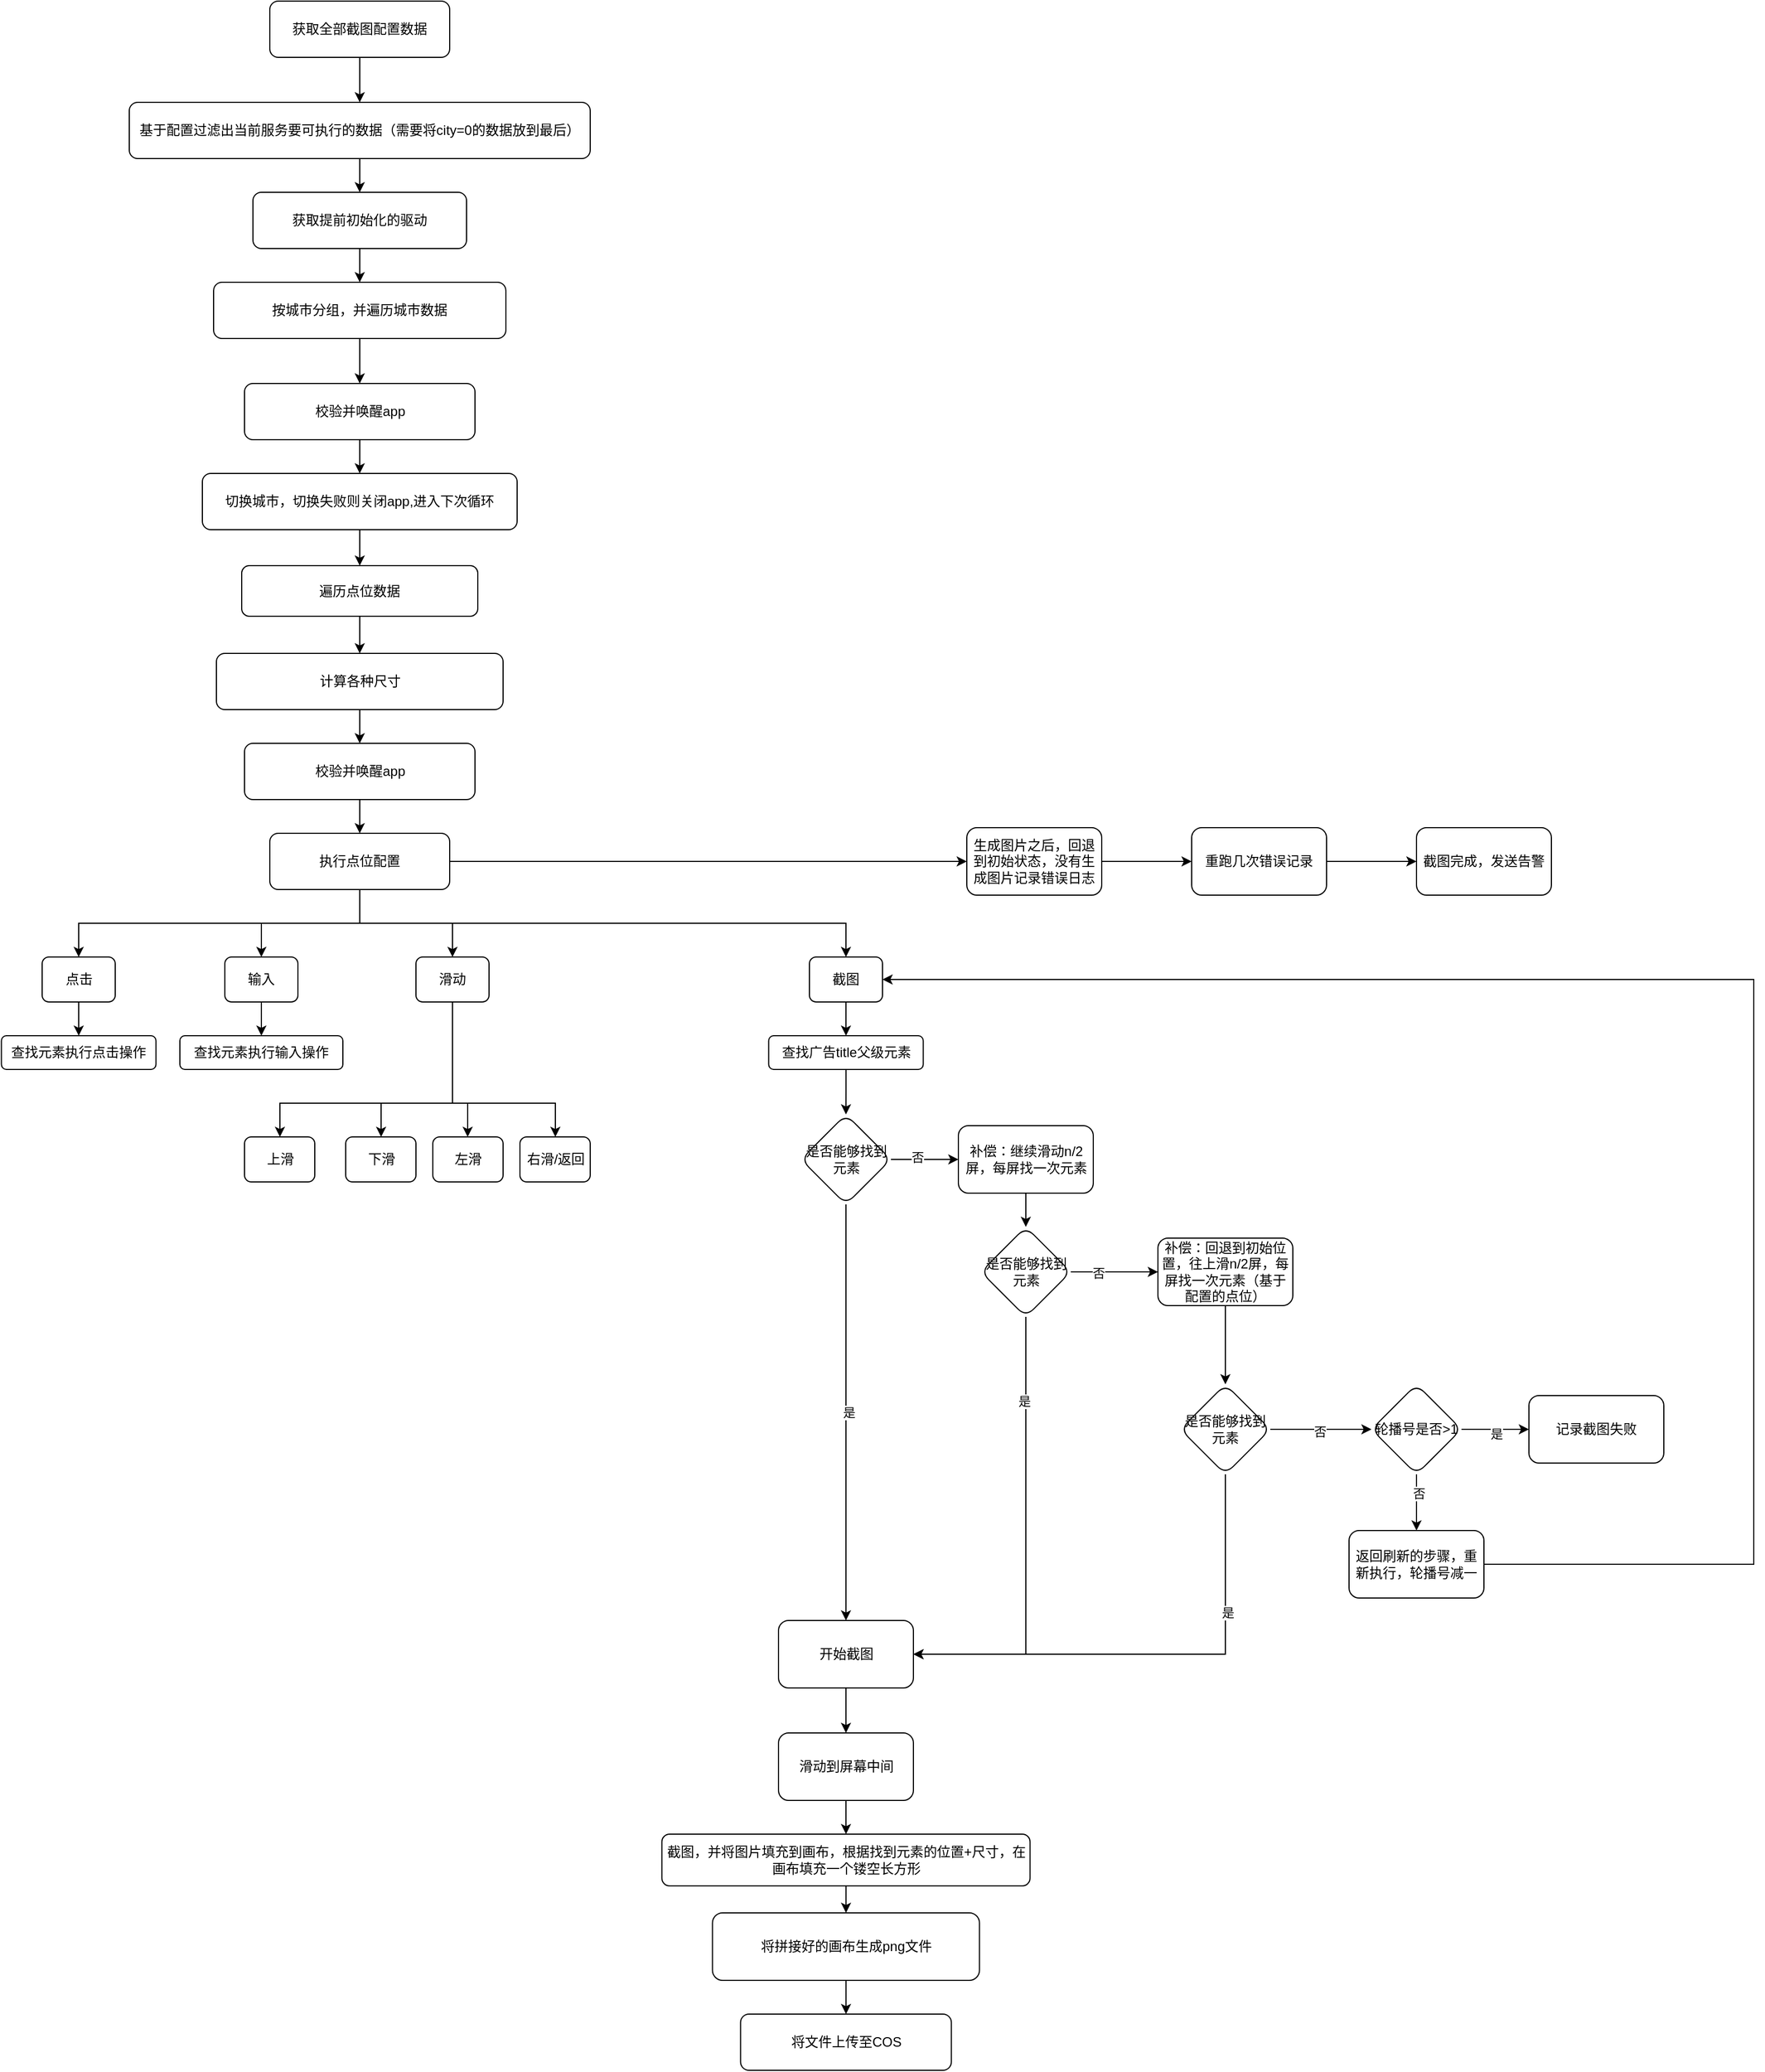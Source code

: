 <mxfile version="21.7.2" type="github">
  <diagram name="第 1 页" id="TrwsholyzrnR3m-dR5as">
    <mxGraphModel dx="2623" dy="1170" grid="1" gridSize="10" guides="1" tooltips="1" connect="1" arrows="1" fold="1" page="1" pageScale="1" pageWidth="827" pageHeight="1169" math="0" shadow="0">
      <root>
        <mxCell id="0" />
        <mxCell id="1" parent="0" />
        <mxCell id="zyPBT3nkPfOlx9yblsIw-3" value="" style="edgeStyle=orthogonalEdgeStyle;rounded=0;orthogonalLoop=1;jettySize=auto;html=1;" edge="1" parent="1" source="zyPBT3nkPfOlx9yblsIw-1" target="zyPBT3nkPfOlx9yblsIw-2">
          <mxGeometry relative="1" as="geometry" />
        </mxCell>
        <mxCell id="zyPBT3nkPfOlx9yblsIw-1" value="获取全部截图配置数据" style="rounded=1;whiteSpace=wrap;html=1;" vertex="1" parent="1">
          <mxGeometry x="210" y="60" width="160" height="50" as="geometry" />
        </mxCell>
        <mxCell id="zyPBT3nkPfOlx9yblsIw-5" value="" style="edgeStyle=orthogonalEdgeStyle;rounded=0;orthogonalLoop=1;jettySize=auto;html=1;" edge="1" parent="1" source="zyPBT3nkPfOlx9yblsIw-2" target="zyPBT3nkPfOlx9yblsIw-4">
          <mxGeometry relative="1" as="geometry" />
        </mxCell>
        <mxCell id="zyPBT3nkPfOlx9yblsIw-2" value="基于配置过滤出当前服务要可执行的数据（需要将city=0的数据放到最后）" style="whiteSpace=wrap;html=1;rounded=1;" vertex="1" parent="1">
          <mxGeometry x="85" y="150" width="410" height="50" as="geometry" />
        </mxCell>
        <mxCell id="zyPBT3nkPfOlx9yblsIw-13" value="" style="edgeStyle=orthogonalEdgeStyle;rounded=0;orthogonalLoop=1;jettySize=auto;html=1;" edge="1" parent="1" source="zyPBT3nkPfOlx9yblsIw-4" target="zyPBT3nkPfOlx9yblsIw-12">
          <mxGeometry relative="1" as="geometry" />
        </mxCell>
        <mxCell id="zyPBT3nkPfOlx9yblsIw-4" value="获取提前初始化的驱动" style="whiteSpace=wrap;html=1;rounded=1;" vertex="1" parent="1">
          <mxGeometry x="195" y="230" width="190" height="50" as="geometry" />
        </mxCell>
        <mxCell id="zyPBT3nkPfOlx9yblsIw-9" value="" style="edgeStyle=orthogonalEdgeStyle;rounded=0;orthogonalLoop=1;jettySize=auto;html=1;" edge="1" parent="1" source="zyPBT3nkPfOlx9yblsIw-6" target="zyPBT3nkPfOlx9yblsIw-8">
          <mxGeometry relative="1" as="geometry" />
        </mxCell>
        <mxCell id="zyPBT3nkPfOlx9yblsIw-6" value="校验并唤醒app" style="whiteSpace=wrap;html=1;rounded=1;" vertex="1" parent="1">
          <mxGeometry x="187.5" y="400" width="205" height="50" as="geometry" />
        </mxCell>
        <mxCell id="zyPBT3nkPfOlx9yblsIw-23" value="" style="edgeStyle=orthogonalEdgeStyle;rounded=0;orthogonalLoop=1;jettySize=auto;html=1;" edge="1" parent="1" source="zyPBT3nkPfOlx9yblsIw-8" target="zyPBT3nkPfOlx9yblsIw-22">
          <mxGeometry relative="1" as="geometry" />
        </mxCell>
        <mxCell id="zyPBT3nkPfOlx9yblsIw-8" value="切换城市，切换失败则关闭app,进入下次循环" style="whiteSpace=wrap;html=1;rounded=1;" vertex="1" parent="1">
          <mxGeometry x="150" y="480" width="280" height="50" as="geometry" />
        </mxCell>
        <mxCell id="zyPBT3nkPfOlx9yblsIw-14" style="edgeStyle=orthogonalEdgeStyle;rounded=0;orthogonalLoop=1;jettySize=auto;html=1;entryX=0.5;entryY=0;entryDx=0;entryDy=0;" edge="1" parent="1" source="zyPBT3nkPfOlx9yblsIw-12" target="zyPBT3nkPfOlx9yblsIw-6">
          <mxGeometry relative="1" as="geometry" />
        </mxCell>
        <mxCell id="zyPBT3nkPfOlx9yblsIw-12" value="按城市分组，并遍历城市数据" style="whiteSpace=wrap;html=1;rounded=1;" vertex="1" parent="1">
          <mxGeometry x="160" y="310" width="260" height="50" as="geometry" />
        </mxCell>
        <mxCell id="zyPBT3nkPfOlx9yblsIw-27" style="edgeStyle=orthogonalEdgeStyle;rounded=0;orthogonalLoop=1;jettySize=auto;html=1;exitX=0.5;exitY=1;exitDx=0;exitDy=0;" edge="1" parent="1" source="zyPBT3nkPfOlx9yblsIw-15" target="zyPBT3nkPfOlx9yblsIw-25">
          <mxGeometry relative="1" as="geometry" />
        </mxCell>
        <mxCell id="zyPBT3nkPfOlx9yblsIw-15" value="计算各种尺寸" style="whiteSpace=wrap;html=1;rounded=1;" vertex="1" parent="1">
          <mxGeometry x="162.5" y="640" width="255" height="50" as="geometry" />
        </mxCell>
        <mxCell id="zyPBT3nkPfOlx9yblsIw-24" style="edgeStyle=orthogonalEdgeStyle;rounded=0;orthogonalLoop=1;jettySize=auto;html=1;" edge="1" parent="1" source="zyPBT3nkPfOlx9yblsIw-22" target="zyPBT3nkPfOlx9yblsIw-15">
          <mxGeometry relative="1" as="geometry" />
        </mxCell>
        <mxCell id="zyPBT3nkPfOlx9yblsIw-22" value="遍历点位数据" style="whiteSpace=wrap;html=1;rounded=1;" vertex="1" parent="1">
          <mxGeometry x="185" y="562" width="210" height="45" as="geometry" />
        </mxCell>
        <mxCell id="zyPBT3nkPfOlx9yblsIw-29" value="" style="edgeStyle=orthogonalEdgeStyle;rounded=0;orthogonalLoop=1;jettySize=auto;html=1;" edge="1" parent="1" source="zyPBT3nkPfOlx9yblsIw-25" target="zyPBT3nkPfOlx9yblsIw-28">
          <mxGeometry relative="1" as="geometry" />
        </mxCell>
        <mxCell id="zyPBT3nkPfOlx9yblsIw-25" value="校验并唤醒app" style="whiteSpace=wrap;html=1;rounded=1;" vertex="1" parent="1">
          <mxGeometry x="187.5" y="720" width="205" height="50" as="geometry" />
        </mxCell>
        <mxCell id="zyPBT3nkPfOlx9yblsIw-38" style="edgeStyle=orthogonalEdgeStyle;rounded=0;orthogonalLoop=1;jettySize=auto;html=1;" edge="1" parent="1" target="zyPBT3nkPfOlx9yblsIw-34">
          <mxGeometry relative="1" as="geometry">
            <mxPoint x="290" y="850" as="sourcePoint" />
            <Array as="points">
              <mxPoint x="290" y="880" />
              <mxPoint x="40" y="880" />
            </Array>
          </mxGeometry>
        </mxCell>
        <mxCell id="zyPBT3nkPfOlx9yblsIw-39" value="" style="edgeStyle=orthogonalEdgeStyle;rounded=0;orthogonalLoop=1;jettySize=auto;html=1;" edge="1" parent="1" source="zyPBT3nkPfOlx9yblsIw-28" target="zyPBT3nkPfOlx9yblsIw-35">
          <mxGeometry relative="1" as="geometry" />
        </mxCell>
        <mxCell id="zyPBT3nkPfOlx9yblsIw-40" style="edgeStyle=orthogonalEdgeStyle;rounded=0;orthogonalLoop=1;jettySize=auto;html=1;" edge="1" parent="1" source="zyPBT3nkPfOlx9yblsIw-28" target="zyPBT3nkPfOlx9yblsIw-36">
          <mxGeometry relative="1" as="geometry" />
        </mxCell>
        <mxCell id="zyPBT3nkPfOlx9yblsIw-41" style="edgeStyle=orthogonalEdgeStyle;rounded=0;orthogonalLoop=1;jettySize=auto;html=1;entryX=0.5;entryY=0;entryDx=0;entryDy=0;exitX=0.5;exitY=1;exitDx=0;exitDy=0;" edge="1" parent="1" source="zyPBT3nkPfOlx9yblsIw-28" target="zyPBT3nkPfOlx9yblsIw-37">
          <mxGeometry relative="1" as="geometry" />
        </mxCell>
        <mxCell id="zyPBT3nkPfOlx9yblsIw-105" value="" style="edgeStyle=orthogonalEdgeStyle;rounded=0;orthogonalLoop=1;jettySize=auto;html=1;" edge="1" parent="1" source="zyPBT3nkPfOlx9yblsIw-28" target="zyPBT3nkPfOlx9yblsIw-104">
          <mxGeometry relative="1" as="geometry" />
        </mxCell>
        <mxCell id="zyPBT3nkPfOlx9yblsIw-28" value="执行点位配置" style="whiteSpace=wrap;html=1;rounded=1;" vertex="1" parent="1">
          <mxGeometry x="210" y="800" width="160" height="50" as="geometry" />
        </mxCell>
        <mxCell id="zyPBT3nkPfOlx9yblsIw-44" value="" style="edgeStyle=orthogonalEdgeStyle;rounded=0;orthogonalLoop=1;jettySize=auto;html=1;" edge="1" parent="1" source="zyPBT3nkPfOlx9yblsIw-34" target="zyPBT3nkPfOlx9yblsIw-43">
          <mxGeometry relative="1" as="geometry" />
        </mxCell>
        <mxCell id="zyPBT3nkPfOlx9yblsIw-34" value="点击" style="rounded=1;whiteSpace=wrap;html=1;" vertex="1" parent="1">
          <mxGeometry x="7.5" y="910" width="65" height="40" as="geometry" />
        </mxCell>
        <mxCell id="zyPBT3nkPfOlx9yblsIw-46" value="" style="edgeStyle=orthogonalEdgeStyle;rounded=0;orthogonalLoop=1;jettySize=auto;html=1;" edge="1" parent="1" source="zyPBT3nkPfOlx9yblsIw-35" target="zyPBT3nkPfOlx9yblsIw-45">
          <mxGeometry relative="1" as="geometry" />
        </mxCell>
        <mxCell id="zyPBT3nkPfOlx9yblsIw-35" value="输入" style="rounded=1;whiteSpace=wrap;html=1;" vertex="1" parent="1">
          <mxGeometry x="170" y="910" width="65" height="40" as="geometry" />
        </mxCell>
        <mxCell id="zyPBT3nkPfOlx9yblsIw-48" value="" style="edgeStyle=orthogonalEdgeStyle;rounded=0;orthogonalLoop=1;jettySize=auto;html=1;" edge="1" parent="1" source="zyPBT3nkPfOlx9yblsIw-36" target="zyPBT3nkPfOlx9yblsIw-47">
          <mxGeometry relative="1" as="geometry">
            <Array as="points">
              <mxPoint x="373" y="1040" />
              <mxPoint x="219" y="1040" />
            </Array>
          </mxGeometry>
        </mxCell>
        <mxCell id="zyPBT3nkPfOlx9yblsIw-52" style="edgeStyle=orthogonalEdgeStyle;rounded=0;orthogonalLoop=1;jettySize=auto;html=1;" edge="1" parent="1" source="zyPBT3nkPfOlx9yblsIw-36" target="zyPBT3nkPfOlx9yblsIw-49">
          <mxGeometry relative="1" as="geometry">
            <Array as="points">
              <mxPoint x="373" y="1040" />
              <mxPoint x="309" y="1040" />
            </Array>
          </mxGeometry>
        </mxCell>
        <mxCell id="zyPBT3nkPfOlx9yblsIw-53" style="edgeStyle=orthogonalEdgeStyle;rounded=0;orthogonalLoop=1;jettySize=auto;html=1;" edge="1" parent="1" source="zyPBT3nkPfOlx9yblsIw-36" target="zyPBT3nkPfOlx9yblsIw-50">
          <mxGeometry relative="1" as="geometry">
            <Array as="points">
              <mxPoint x="373" y="1040" />
              <mxPoint x="386" y="1040" />
            </Array>
          </mxGeometry>
        </mxCell>
        <mxCell id="zyPBT3nkPfOlx9yblsIw-54" style="edgeStyle=orthogonalEdgeStyle;rounded=0;orthogonalLoop=1;jettySize=auto;html=1;" edge="1" parent="1" source="zyPBT3nkPfOlx9yblsIw-36" target="zyPBT3nkPfOlx9yblsIw-51">
          <mxGeometry relative="1" as="geometry">
            <Array as="points">
              <mxPoint x="373" y="1040" />
              <mxPoint x="464" y="1040" />
            </Array>
          </mxGeometry>
        </mxCell>
        <mxCell id="zyPBT3nkPfOlx9yblsIw-36" value="滑动" style="rounded=1;whiteSpace=wrap;html=1;" vertex="1" parent="1">
          <mxGeometry x="340" y="910" width="65" height="40" as="geometry" />
        </mxCell>
        <mxCell id="zyPBT3nkPfOlx9yblsIw-56" value="" style="edgeStyle=orthogonalEdgeStyle;rounded=0;orthogonalLoop=1;jettySize=auto;html=1;" edge="1" parent="1" source="zyPBT3nkPfOlx9yblsIw-37" target="zyPBT3nkPfOlx9yblsIw-55">
          <mxGeometry relative="1" as="geometry" />
        </mxCell>
        <mxCell id="zyPBT3nkPfOlx9yblsIw-37" value="截图" style="rounded=1;whiteSpace=wrap;html=1;" vertex="1" parent="1">
          <mxGeometry x="690" y="910" width="65" height="40" as="geometry" />
        </mxCell>
        <mxCell id="zyPBT3nkPfOlx9yblsIw-43" value="查找元素执行点击操作" style="whiteSpace=wrap;html=1;rounded=1;" vertex="1" parent="1">
          <mxGeometry x="-28.75" y="980" width="137.5" height="30" as="geometry" />
        </mxCell>
        <mxCell id="zyPBT3nkPfOlx9yblsIw-45" value="查找元素执行输入操作" style="whiteSpace=wrap;html=1;rounded=1;" vertex="1" parent="1">
          <mxGeometry x="130" y="980" width="145" height="30" as="geometry" />
        </mxCell>
        <mxCell id="zyPBT3nkPfOlx9yblsIw-47" value="上滑" style="whiteSpace=wrap;html=1;rounded=1;" vertex="1" parent="1">
          <mxGeometry x="187.5" y="1070" width="62.5" height="40" as="geometry" />
        </mxCell>
        <mxCell id="zyPBT3nkPfOlx9yblsIw-49" value="下滑" style="whiteSpace=wrap;html=1;rounded=1;" vertex="1" parent="1">
          <mxGeometry x="277.5" y="1070" width="62.5" height="40" as="geometry" />
        </mxCell>
        <mxCell id="zyPBT3nkPfOlx9yblsIw-50" value="左滑" style="whiteSpace=wrap;html=1;rounded=1;" vertex="1" parent="1">
          <mxGeometry x="355" y="1070" width="62.5" height="40" as="geometry" />
        </mxCell>
        <mxCell id="zyPBT3nkPfOlx9yblsIw-51" value="右滑/返回" style="whiteSpace=wrap;html=1;rounded=1;" vertex="1" parent="1">
          <mxGeometry x="432.5" y="1070" width="62.5" height="40" as="geometry" />
        </mxCell>
        <mxCell id="zyPBT3nkPfOlx9yblsIw-58" value="" style="edgeStyle=orthogonalEdgeStyle;rounded=0;orthogonalLoop=1;jettySize=auto;html=1;" edge="1" parent="1" source="zyPBT3nkPfOlx9yblsIw-55" target="zyPBT3nkPfOlx9yblsIw-57">
          <mxGeometry relative="1" as="geometry" />
        </mxCell>
        <mxCell id="zyPBT3nkPfOlx9yblsIw-55" value="查找广告title父级元素" style="whiteSpace=wrap;html=1;rounded=1;" vertex="1" parent="1">
          <mxGeometry x="653.75" y="980" width="137.5" height="30" as="geometry" />
        </mxCell>
        <mxCell id="zyPBT3nkPfOlx9yblsIw-62" value="" style="edgeStyle=orthogonalEdgeStyle;rounded=0;orthogonalLoop=1;jettySize=auto;html=1;" edge="1" parent="1" source="zyPBT3nkPfOlx9yblsIw-57" target="zyPBT3nkPfOlx9yblsIw-61">
          <mxGeometry relative="1" as="geometry" />
        </mxCell>
        <mxCell id="zyPBT3nkPfOlx9yblsIw-63" value="否" style="edgeLabel;html=1;align=center;verticalAlign=middle;resizable=0;points=[];" vertex="1" connectable="0" parent="zyPBT3nkPfOlx9yblsIw-62">
          <mxGeometry x="-0.233" y="2" relative="1" as="geometry">
            <mxPoint as="offset" />
          </mxGeometry>
        </mxCell>
        <mxCell id="zyPBT3nkPfOlx9yblsIw-65" value="" style="edgeStyle=orthogonalEdgeStyle;rounded=0;orthogonalLoop=1;jettySize=auto;html=1;" edge="1" parent="1" source="zyPBT3nkPfOlx9yblsIw-57" target="zyPBT3nkPfOlx9yblsIw-64">
          <mxGeometry relative="1" as="geometry" />
        </mxCell>
        <mxCell id="zyPBT3nkPfOlx9yblsIw-66" value="是" style="edgeLabel;html=1;align=center;verticalAlign=middle;resizable=0;points=[];" vertex="1" connectable="0" parent="zyPBT3nkPfOlx9yblsIw-65">
          <mxGeometry y="2" relative="1" as="geometry">
            <mxPoint as="offset" />
          </mxGeometry>
        </mxCell>
        <mxCell id="zyPBT3nkPfOlx9yblsIw-57" value="是否能够找到元素" style="rhombus;whiteSpace=wrap;html=1;rounded=1;" vertex="1" parent="1">
          <mxGeometry x="682.5" y="1050" width="80" height="80" as="geometry" />
        </mxCell>
        <mxCell id="zyPBT3nkPfOlx9yblsIw-69" style="edgeStyle=orthogonalEdgeStyle;rounded=0;orthogonalLoop=1;jettySize=auto;html=1;entryX=0.5;entryY=0;entryDx=0;entryDy=0;" edge="1" parent="1" source="zyPBT3nkPfOlx9yblsIw-61" target="zyPBT3nkPfOlx9yblsIw-68">
          <mxGeometry relative="1" as="geometry" />
        </mxCell>
        <mxCell id="zyPBT3nkPfOlx9yblsIw-61" value="补偿：继续滑动n/2屏，每屏找一次元素" style="whiteSpace=wrap;html=1;rounded=1;" vertex="1" parent="1">
          <mxGeometry x="822.5" y="1060" width="120" height="60" as="geometry" />
        </mxCell>
        <mxCell id="zyPBT3nkPfOlx9yblsIw-95" value="" style="edgeStyle=orthogonalEdgeStyle;rounded=0;orthogonalLoop=1;jettySize=auto;html=1;" edge="1" parent="1" source="zyPBT3nkPfOlx9yblsIw-64" target="zyPBT3nkPfOlx9yblsIw-94">
          <mxGeometry relative="1" as="geometry" />
        </mxCell>
        <mxCell id="zyPBT3nkPfOlx9yblsIw-64" value="开始截图" style="whiteSpace=wrap;html=1;rounded=1;" vertex="1" parent="1">
          <mxGeometry x="662.5" y="1500" width="120" height="60" as="geometry" />
        </mxCell>
        <mxCell id="zyPBT3nkPfOlx9yblsIw-71" value="" style="edgeStyle=orthogonalEdgeStyle;rounded=0;orthogonalLoop=1;jettySize=auto;html=1;" edge="1" parent="1" source="zyPBT3nkPfOlx9yblsIw-68" target="zyPBT3nkPfOlx9yblsIw-70">
          <mxGeometry relative="1" as="geometry" />
        </mxCell>
        <mxCell id="zyPBT3nkPfOlx9yblsIw-72" value="否" style="edgeLabel;html=1;align=center;verticalAlign=middle;resizable=0;points=[];" vertex="1" connectable="0" parent="zyPBT3nkPfOlx9yblsIw-71">
          <mxGeometry x="-0.367" y="-1" relative="1" as="geometry">
            <mxPoint as="offset" />
          </mxGeometry>
        </mxCell>
        <mxCell id="zyPBT3nkPfOlx9yblsIw-73" style="edgeStyle=orthogonalEdgeStyle;rounded=0;orthogonalLoop=1;jettySize=auto;html=1;exitX=0.5;exitY=1;exitDx=0;exitDy=0;entryX=1;entryY=0.5;entryDx=0;entryDy=0;" edge="1" parent="1" source="zyPBT3nkPfOlx9yblsIw-68" target="zyPBT3nkPfOlx9yblsIw-64">
          <mxGeometry relative="1" as="geometry">
            <mxPoint x="820" y="1310" as="targetPoint" />
          </mxGeometry>
        </mxCell>
        <mxCell id="zyPBT3nkPfOlx9yblsIw-74" value="是" style="edgeLabel;html=1;align=center;verticalAlign=middle;resizable=0;points=[];" vertex="1" connectable="0" parent="zyPBT3nkPfOlx9yblsIw-73">
          <mxGeometry x="-0.626" y="-2" relative="1" as="geometry">
            <mxPoint as="offset" />
          </mxGeometry>
        </mxCell>
        <mxCell id="zyPBT3nkPfOlx9yblsIw-68" value="是否能够找到元素" style="rhombus;whiteSpace=wrap;html=1;rounded=1;" vertex="1" parent="1">
          <mxGeometry x="842.5" y="1150" width="80" height="80" as="geometry" />
        </mxCell>
        <mxCell id="zyPBT3nkPfOlx9yblsIw-76" value="" style="edgeStyle=orthogonalEdgeStyle;rounded=0;orthogonalLoop=1;jettySize=auto;html=1;" edge="1" parent="1" source="zyPBT3nkPfOlx9yblsIw-70" target="zyPBT3nkPfOlx9yblsIw-75">
          <mxGeometry relative="1" as="geometry" />
        </mxCell>
        <mxCell id="zyPBT3nkPfOlx9yblsIw-70" value="补偿：回退到初始位置，往上滑n/2屏，每屏找一次元素（基于配置的点位）" style="whiteSpace=wrap;html=1;rounded=1;" vertex="1" parent="1">
          <mxGeometry x="1000" y="1160" width="120" height="60" as="geometry" />
        </mxCell>
        <mxCell id="zyPBT3nkPfOlx9yblsIw-81" value="" style="edgeStyle=orthogonalEdgeStyle;rounded=0;orthogonalLoop=1;jettySize=auto;html=1;" edge="1" parent="1" source="zyPBT3nkPfOlx9yblsIw-75" target="zyPBT3nkPfOlx9yblsIw-80">
          <mxGeometry relative="1" as="geometry" />
        </mxCell>
        <mxCell id="zyPBT3nkPfOlx9yblsIw-82" value="否" style="edgeLabel;html=1;align=center;verticalAlign=middle;resizable=0;points=[];" vertex="1" connectable="0" parent="zyPBT3nkPfOlx9yblsIw-81">
          <mxGeometry x="-0.037" y="-2" relative="1" as="geometry">
            <mxPoint as="offset" />
          </mxGeometry>
        </mxCell>
        <mxCell id="zyPBT3nkPfOlx9yblsIw-84" style="edgeStyle=orthogonalEdgeStyle;rounded=0;orthogonalLoop=1;jettySize=auto;html=1;exitX=0.5;exitY=1;exitDx=0;exitDy=0;entryX=1;entryY=0.5;entryDx=0;entryDy=0;" edge="1" parent="1" source="zyPBT3nkPfOlx9yblsIw-75" target="zyPBT3nkPfOlx9yblsIw-64">
          <mxGeometry relative="1" as="geometry" />
        </mxCell>
        <mxCell id="zyPBT3nkPfOlx9yblsIw-86" value="是" style="edgeLabel;html=1;align=center;verticalAlign=middle;resizable=0;points=[];" vertex="1" connectable="0" parent="zyPBT3nkPfOlx9yblsIw-84">
          <mxGeometry x="-0.44" y="1" relative="1" as="geometry">
            <mxPoint x="1" as="offset" />
          </mxGeometry>
        </mxCell>
        <mxCell id="zyPBT3nkPfOlx9yblsIw-75" value="是否能够找到元素" style="rhombus;whiteSpace=wrap;html=1;rounded=1;" vertex="1" parent="1">
          <mxGeometry x="1020" y="1290" width="80" height="80" as="geometry" />
        </mxCell>
        <mxCell id="zyPBT3nkPfOlx9yblsIw-88" value="" style="edgeStyle=orthogonalEdgeStyle;rounded=0;orthogonalLoop=1;jettySize=auto;html=1;" edge="1" parent="1" source="zyPBT3nkPfOlx9yblsIw-80" target="zyPBT3nkPfOlx9yblsIw-87">
          <mxGeometry relative="1" as="geometry" />
        </mxCell>
        <mxCell id="zyPBT3nkPfOlx9yblsIw-89" value="否" style="edgeLabel;html=1;align=center;verticalAlign=middle;resizable=0;points=[];" vertex="1" connectable="0" parent="zyPBT3nkPfOlx9yblsIw-88">
          <mxGeometry x="-0.32" y="2" relative="1" as="geometry">
            <mxPoint as="offset" />
          </mxGeometry>
        </mxCell>
        <mxCell id="zyPBT3nkPfOlx9yblsIw-91" value="" style="edgeStyle=orthogonalEdgeStyle;rounded=0;orthogonalLoop=1;jettySize=auto;html=1;" edge="1" parent="1" source="zyPBT3nkPfOlx9yblsIw-80" target="zyPBT3nkPfOlx9yblsIw-90">
          <mxGeometry relative="1" as="geometry" />
        </mxCell>
        <mxCell id="zyPBT3nkPfOlx9yblsIw-92" value="是" style="edgeLabel;html=1;align=center;verticalAlign=middle;resizable=0;points=[];" vertex="1" connectable="0" parent="zyPBT3nkPfOlx9yblsIw-91">
          <mxGeometry x="-0.017" y="-4" relative="1" as="geometry">
            <mxPoint x="1" as="offset" />
          </mxGeometry>
        </mxCell>
        <mxCell id="zyPBT3nkPfOlx9yblsIw-80" value="轮播号是否&amp;gt;1" style="rhombus;whiteSpace=wrap;html=1;rounded=1;" vertex="1" parent="1">
          <mxGeometry x="1190" y="1290" width="80" height="80" as="geometry" />
        </mxCell>
        <mxCell id="zyPBT3nkPfOlx9yblsIw-93" style="edgeStyle=orthogonalEdgeStyle;rounded=0;orthogonalLoop=1;jettySize=auto;html=1;" edge="1" parent="1" source="zyPBT3nkPfOlx9yblsIw-87" target="zyPBT3nkPfOlx9yblsIw-37">
          <mxGeometry relative="1" as="geometry">
            <mxPoint x="1532.667" y="930" as="targetPoint" />
            <Array as="points">
              <mxPoint x="1530" y="1450" />
              <mxPoint x="1530" y="930" />
            </Array>
          </mxGeometry>
        </mxCell>
        <mxCell id="zyPBT3nkPfOlx9yblsIw-87" value="返回刷新的步骤，重新执行，轮播号减一" style="whiteSpace=wrap;html=1;rounded=1;" vertex="1" parent="1">
          <mxGeometry x="1170" y="1420" width="120" height="60" as="geometry" />
        </mxCell>
        <mxCell id="zyPBT3nkPfOlx9yblsIw-90" value="记录截图失败" style="whiteSpace=wrap;html=1;rounded=1;" vertex="1" parent="1">
          <mxGeometry x="1330" y="1300" width="120" height="60" as="geometry" />
        </mxCell>
        <mxCell id="zyPBT3nkPfOlx9yblsIw-97" value="" style="edgeStyle=orthogonalEdgeStyle;rounded=0;orthogonalLoop=1;jettySize=auto;html=1;" edge="1" parent="1" source="zyPBT3nkPfOlx9yblsIw-94" target="zyPBT3nkPfOlx9yblsIw-96">
          <mxGeometry relative="1" as="geometry" />
        </mxCell>
        <mxCell id="zyPBT3nkPfOlx9yblsIw-94" value="滑动到屏幕中间" style="whiteSpace=wrap;html=1;rounded=1;" vertex="1" parent="1">
          <mxGeometry x="662.5" y="1600" width="120" height="60" as="geometry" />
        </mxCell>
        <mxCell id="zyPBT3nkPfOlx9yblsIw-99" value="" style="edgeStyle=orthogonalEdgeStyle;rounded=0;orthogonalLoop=1;jettySize=auto;html=1;" edge="1" parent="1" source="zyPBT3nkPfOlx9yblsIw-96" target="zyPBT3nkPfOlx9yblsIw-98">
          <mxGeometry relative="1" as="geometry" />
        </mxCell>
        <mxCell id="zyPBT3nkPfOlx9yblsIw-96" value="截图，并将图片填充到画布，根据找到元素的位置+尺寸，在画布填充一个镂空长方形" style="whiteSpace=wrap;html=1;rounded=1;" vertex="1" parent="1">
          <mxGeometry x="558.75" y="1690" width="327.5" height="46" as="geometry" />
        </mxCell>
        <mxCell id="zyPBT3nkPfOlx9yblsIw-101" value="" style="edgeStyle=orthogonalEdgeStyle;rounded=0;orthogonalLoop=1;jettySize=auto;html=1;" edge="1" parent="1" source="zyPBT3nkPfOlx9yblsIw-98" target="zyPBT3nkPfOlx9yblsIw-100">
          <mxGeometry relative="1" as="geometry" />
        </mxCell>
        <mxCell id="zyPBT3nkPfOlx9yblsIw-98" value="将拼接好的画布生成png文件" style="whiteSpace=wrap;html=1;rounded=1;" vertex="1" parent="1">
          <mxGeometry x="603.75" y="1760" width="237.5" height="60" as="geometry" />
        </mxCell>
        <mxCell id="zyPBT3nkPfOlx9yblsIw-100" value="将文件上传至COS" style="whiteSpace=wrap;html=1;rounded=1;" vertex="1" parent="1">
          <mxGeometry x="628.75" y="1850" width="187.5" height="50" as="geometry" />
        </mxCell>
        <mxCell id="zyPBT3nkPfOlx9yblsIw-107" value="" style="edgeStyle=orthogonalEdgeStyle;rounded=0;orthogonalLoop=1;jettySize=auto;html=1;" edge="1" parent="1" source="zyPBT3nkPfOlx9yblsIw-104" target="zyPBT3nkPfOlx9yblsIw-106">
          <mxGeometry relative="1" as="geometry" />
        </mxCell>
        <mxCell id="zyPBT3nkPfOlx9yblsIw-104" value="生成图片之后，回退到初始状态，没有生成图片记录错误日志" style="whiteSpace=wrap;html=1;rounded=1;" vertex="1" parent="1">
          <mxGeometry x="830" y="795" width="120" height="60" as="geometry" />
        </mxCell>
        <mxCell id="zyPBT3nkPfOlx9yblsIw-109" value="" style="edgeStyle=orthogonalEdgeStyle;rounded=0;orthogonalLoop=1;jettySize=auto;html=1;" edge="1" parent="1" source="zyPBT3nkPfOlx9yblsIw-106" target="zyPBT3nkPfOlx9yblsIw-108">
          <mxGeometry relative="1" as="geometry" />
        </mxCell>
        <mxCell id="zyPBT3nkPfOlx9yblsIw-106" value="重跑几次错误记录" style="whiteSpace=wrap;html=1;rounded=1;" vertex="1" parent="1">
          <mxGeometry x="1030" y="795" width="120" height="60" as="geometry" />
        </mxCell>
        <mxCell id="zyPBT3nkPfOlx9yblsIw-108" value="截图完成，发送告警" style="whiteSpace=wrap;html=1;rounded=1;" vertex="1" parent="1">
          <mxGeometry x="1230" y="795" width="120" height="60" as="geometry" />
        </mxCell>
      </root>
    </mxGraphModel>
  </diagram>
</mxfile>
